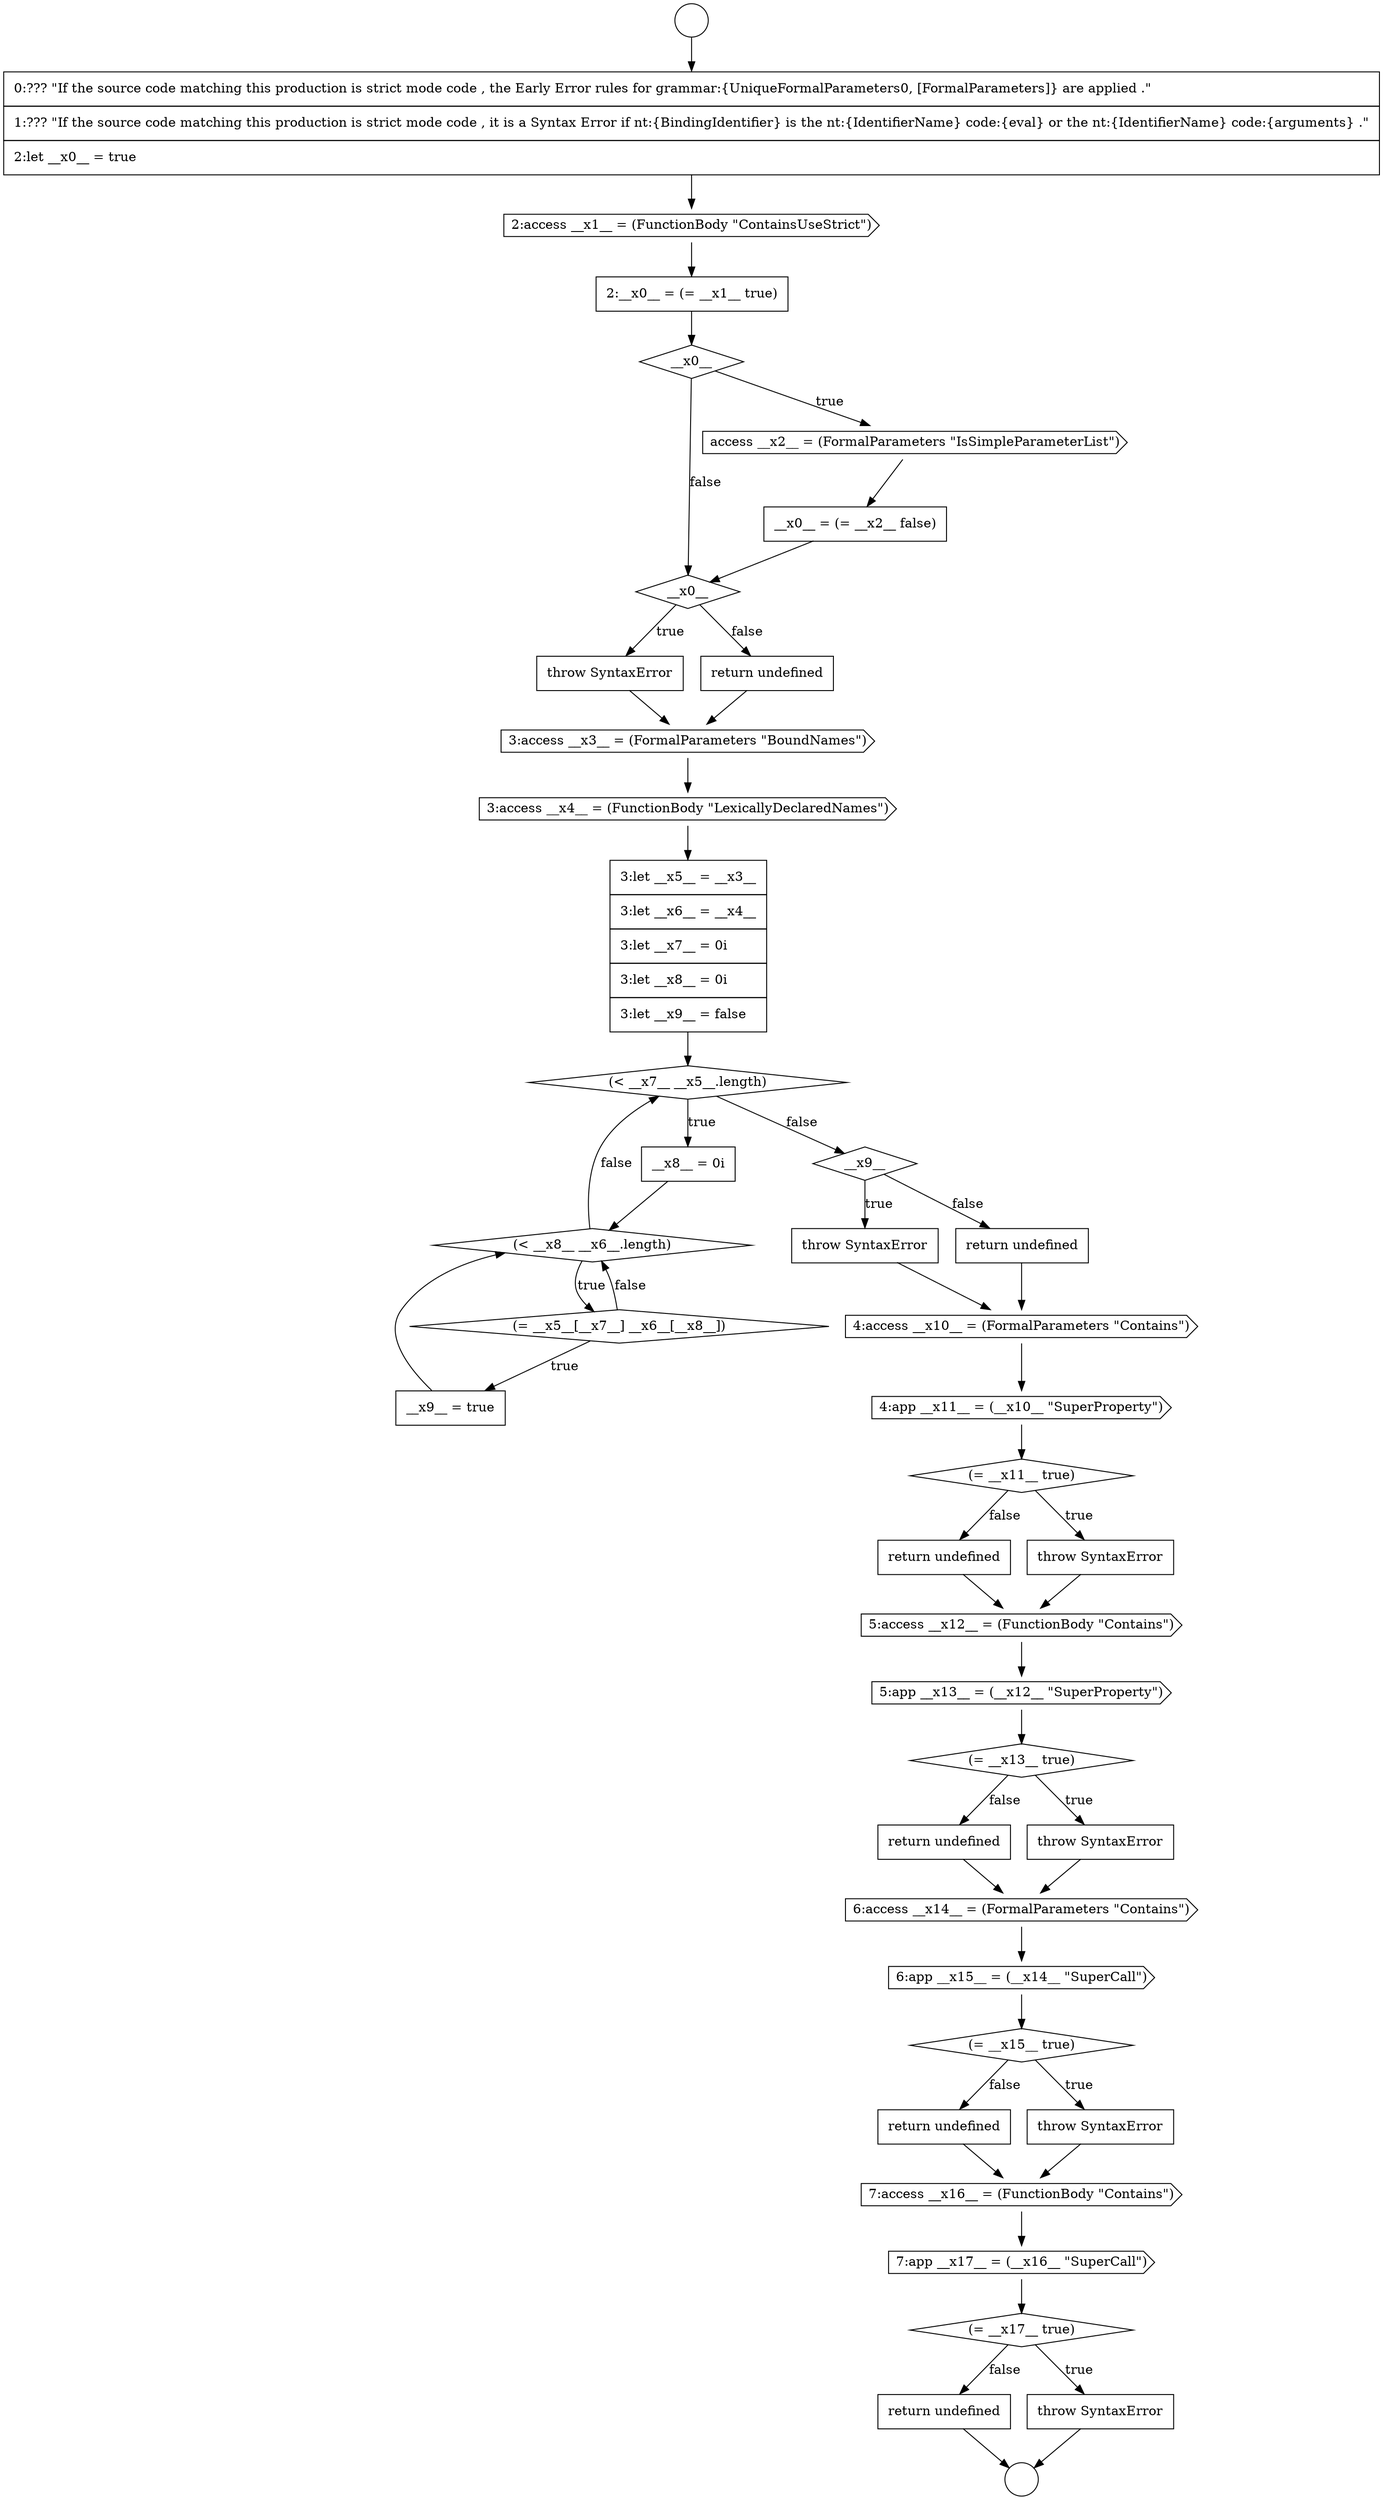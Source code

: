 digraph {
  node17751 [shape=none, margin=0, label=<<font color="black">
    <table border="0" cellborder="1" cellspacing="0" cellpadding="10">
      <tr><td align="left">return undefined</td></tr>
    </table>
  </font>> color="black" fillcolor="white" style=filled]
  node17747 [shape=diamond, label=<<font color="black">(= __x5__[__x7__] __x6__[__x8__])</font>> color="black" fillcolor="white" style=filled]
  node17752 [shape=cds, label=<<font color="black">4:access __x10__ = (FormalParameters &quot;Contains&quot;)</font>> color="black" fillcolor="white" style=filled]
  node17748 [shape=none, margin=0, label=<<font color="black">
    <table border="0" cellborder="1" cellspacing="0" cellpadding="10">
      <tr><td align="left">__x9__ = true</td></tr>
    </table>
  </font>> color="black" fillcolor="white" style=filled]
  node17737 [shape=none, margin=0, label=<<font color="black">
    <table border="0" cellborder="1" cellspacing="0" cellpadding="10">
      <tr><td align="left">__x0__ = (= __x2__ false)</td></tr>
    </table>
  </font>> color="black" fillcolor="white" style=filled]
  node17754 [shape=diamond, label=<<font color="black">(= __x11__ true)</font>> color="black" fillcolor="white" style=filled]
  node17769 [shape=diamond, label=<<font color="black">(= __x17__ true)</font>> color="black" fillcolor="white" style=filled]
  node17758 [shape=cds, label=<<font color="black">5:app __x13__ = (__x12__ &quot;SuperProperty&quot;)</font>> color="black" fillcolor="white" style=filled]
  node17768 [shape=cds, label=<<font color="black">7:app __x17__ = (__x16__ &quot;SuperCall&quot;)</font>> color="black" fillcolor="white" style=filled]
  node17750 [shape=none, margin=0, label=<<font color="black">
    <table border="0" cellborder="1" cellspacing="0" cellpadding="10">
      <tr><td align="left">throw SyntaxError</td></tr>
    </table>
  </font>> color="black" fillcolor="white" style=filled]
  node17746 [shape=diamond, label=<<font color="black">(&lt; __x8__ __x6__.length)</font>> color="black" fillcolor="white" style=filled]
  node17759 [shape=diamond, label=<<font color="black">(= __x13__ true)</font>> color="black" fillcolor="white" style=filled]
  node17771 [shape=none, margin=0, label=<<font color="black">
    <table border="0" cellborder="1" cellspacing="0" cellpadding="10">
      <tr><td align="left">return undefined</td></tr>
    </table>
  </font>> color="black" fillcolor="white" style=filled]
  node17734 [shape=none, margin=0, label=<<font color="black">
    <table border="0" cellborder="1" cellspacing="0" cellpadding="10">
      <tr><td align="left">2:__x0__ = (= __x1__ true)</td></tr>
    </table>
  </font>> color="black" fillcolor="white" style=filled]
  node17766 [shape=none, margin=0, label=<<font color="black">
    <table border="0" cellborder="1" cellspacing="0" cellpadding="10">
      <tr><td align="left">return undefined</td></tr>
    </table>
  </font>> color="black" fillcolor="white" style=filled]
  node17756 [shape=none, margin=0, label=<<font color="black">
    <table border="0" cellborder="1" cellspacing="0" cellpadding="10">
      <tr><td align="left">return undefined</td></tr>
    </table>
  </font>> color="black" fillcolor="white" style=filled]
  node17739 [shape=none, margin=0, label=<<font color="black">
    <table border="0" cellborder="1" cellspacing="0" cellpadding="10">
      <tr><td align="left">throw SyntaxError</td></tr>
    </table>
  </font>> color="black" fillcolor="white" style=filled]
  node17755 [shape=none, margin=0, label=<<font color="black">
    <table border="0" cellborder="1" cellspacing="0" cellpadding="10">
      <tr><td align="left">throw SyntaxError</td></tr>
    </table>
  </font>> color="black" fillcolor="white" style=filled]
  node17738 [shape=diamond, label=<<font color="black">__x0__</font>> color="black" fillcolor="white" style=filled]
  node17741 [shape=cds, label=<<font color="black">3:access __x3__ = (FormalParameters &quot;BoundNames&quot;)</font>> color="black" fillcolor="white" style=filled]
  node17770 [shape=none, margin=0, label=<<font color="black">
    <table border="0" cellborder="1" cellspacing="0" cellpadding="10">
      <tr><td align="left">throw SyntaxError</td></tr>
    </table>
  </font>> color="black" fillcolor="white" style=filled]
  node17742 [shape=cds, label=<<font color="black">3:access __x4__ = (FunctionBody &quot;LexicallyDeclaredNames&quot;)</font>> color="black" fillcolor="white" style=filled]
  node17735 [shape=diamond, label=<<font color="black">__x0__</font>> color="black" fillcolor="white" style=filled]
  node17763 [shape=cds, label=<<font color="black">6:app __x15__ = (__x14__ &quot;SuperCall&quot;)</font>> color="black" fillcolor="white" style=filled]
  node17761 [shape=none, margin=0, label=<<font color="black">
    <table border="0" cellborder="1" cellspacing="0" cellpadding="10">
      <tr><td align="left">return undefined</td></tr>
    </table>
  </font>> color="black" fillcolor="white" style=filled]
  node17731 [shape=circle label=" " color="black" fillcolor="white" style=filled]
  node17767 [shape=cds, label=<<font color="black">7:access __x16__ = (FunctionBody &quot;Contains&quot;)</font>> color="black" fillcolor="white" style=filled]
  node17744 [shape=diamond, label=<<font color="black">(&lt; __x7__ __x5__.length)</font>> color="black" fillcolor="white" style=filled]
  node17749 [shape=diamond, label=<<font color="black">__x9__</font>> color="black" fillcolor="white" style=filled]
  node17736 [shape=cds, label=<<font color="black">access __x2__ = (FormalParameters &quot;IsSimpleParameterList&quot;)</font>> color="black" fillcolor="white" style=filled]
  node17764 [shape=diamond, label=<<font color="black">(= __x15__ true)</font>> color="black" fillcolor="white" style=filled]
  node17762 [shape=cds, label=<<font color="black">6:access __x14__ = (FormalParameters &quot;Contains&quot;)</font>> color="black" fillcolor="white" style=filled]
  node17745 [shape=none, margin=0, label=<<font color="black">
    <table border="0" cellborder="1" cellspacing="0" cellpadding="10">
      <tr><td align="left">__x8__ = 0i</td></tr>
    </table>
  </font>> color="black" fillcolor="white" style=filled]
  node17730 [shape=circle label=" " color="black" fillcolor="white" style=filled]
  node17732 [shape=none, margin=0, label=<<font color="black">
    <table border="0" cellborder="1" cellspacing="0" cellpadding="10">
      <tr><td align="left">0:??? &quot;If the source code matching this production is strict mode code , the Early Error rules for grammar:{UniqueFormalParameters0, [FormalParameters]} are applied .&quot;</td></tr>
      <tr><td align="left">1:??? &quot;If the source code matching this production is strict mode code , it is a Syntax Error if nt:{BindingIdentifier} is the nt:{IdentifierName} code:{eval} or the nt:{IdentifierName} code:{arguments} .&quot;</td></tr>
      <tr><td align="left">2:let __x0__ = true</td></tr>
    </table>
  </font>> color="black" fillcolor="white" style=filled]
  node17733 [shape=cds, label=<<font color="black">2:access __x1__ = (FunctionBody &quot;ContainsUseStrict&quot;)</font>> color="black" fillcolor="white" style=filled]
  node17760 [shape=none, margin=0, label=<<font color="black">
    <table border="0" cellborder="1" cellspacing="0" cellpadding="10">
      <tr><td align="left">throw SyntaxError</td></tr>
    </table>
  </font>> color="black" fillcolor="white" style=filled]
  node17743 [shape=none, margin=0, label=<<font color="black">
    <table border="0" cellborder="1" cellspacing="0" cellpadding="10">
      <tr><td align="left">3:let __x5__ = __x3__</td></tr>
      <tr><td align="left">3:let __x6__ = __x4__</td></tr>
      <tr><td align="left">3:let __x7__ = 0i</td></tr>
      <tr><td align="left">3:let __x8__ = 0i</td></tr>
      <tr><td align="left">3:let __x9__ = false</td></tr>
    </table>
  </font>> color="black" fillcolor="white" style=filled]
  node17753 [shape=cds, label=<<font color="black">4:app __x11__ = (__x10__ &quot;SuperProperty&quot;)</font>> color="black" fillcolor="white" style=filled]
  node17740 [shape=none, margin=0, label=<<font color="black">
    <table border="0" cellborder="1" cellspacing="0" cellpadding="10">
      <tr><td align="left">return undefined</td></tr>
    </table>
  </font>> color="black" fillcolor="white" style=filled]
  node17757 [shape=cds, label=<<font color="black">5:access __x12__ = (FunctionBody &quot;Contains&quot;)</font>> color="black" fillcolor="white" style=filled]
  node17765 [shape=none, margin=0, label=<<font color="black">
    <table border="0" cellborder="1" cellspacing="0" cellpadding="10">
      <tr><td align="left">throw SyntaxError</td></tr>
    </table>
  </font>> color="black" fillcolor="white" style=filled]
  node17761 -> node17762 [ color="black"]
  node17742 -> node17743 [ color="black"]
  node17755 -> node17757 [ color="black"]
  node17758 -> node17759 [ color="black"]
  node17743 -> node17744 [ color="black"]
  node17730 -> node17732 [ color="black"]
  node17766 -> node17767 [ color="black"]
  node17739 -> node17741 [ color="black"]
  node17764 -> node17765 [label=<<font color="black">true</font>> color="black"]
  node17764 -> node17766 [label=<<font color="black">false</font>> color="black"]
  node17750 -> node17752 [ color="black"]
  node17736 -> node17737 [ color="black"]
  node17765 -> node17767 [ color="black"]
  node17759 -> node17760 [label=<<font color="black">true</font>> color="black"]
  node17759 -> node17761 [label=<<font color="black">false</font>> color="black"]
  node17748 -> node17746 [ color="black"]
  node17747 -> node17748 [label=<<font color="black">true</font>> color="black"]
  node17747 -> node17746 [label=<<font color="black">false</font>> color="black"]
  node17751 -> node17752 [ color="black"]
  node17771 -> node17731 [ color="black"]
  node17734 -> node17735 [ color="black"]
  node17753 -> node17754 [ color="black"]
  node17749 -> node17750 [label=<<font color="black">true</font>> color="black"]
  node17749 -> node17751 [label=<<font color="black">false</font>> color="black"]
  node17760 -> node17762 [ color="black"]
  node17756 -> node17757 [ color="black"]
  node17735 -> node17736 [label=<<font color="black">true</font>> color="black"]
  node17735 -> node17738 [label=<<font color="black">false</font>> color="black"]
  node17740 -> node17741 [ color="black"]
  node17769 -> node17770 [label=<<font color="black">true</font>> color="black"]
  node17769 -> node17771 [label=<<font color="black">false</font>> color="black"]
  node17745 -> node17746 [ color="black"]
  node17741 -> node17742 [ color="black"]
  node17752 -> node17753 [ color="black"]
  node17757 -> node17758 [ color="black"]
  node17737 -> node17738 [ color="black"]
  node17733 -> node17734 [ color="black"]
  node17768 -> node17769 [ color="black"]
  node17763 -> node17764 [ color="black"]
  node17762 -> node17763 [ color="black"]
  node17744 -> node17745 [label=<<font color="black">true</font>> color="black"]
  node17744 -> node17749 [label=<<font color="black">false</font>> color="black"]
  node17746 -> node17747 [label=<<font color="black">true</font>> color="black"]
  node17746 -> node17744 [label=<<font color="black">false</font>> color="black"]
  node17738 -> node17739 [label=<<font color="black">true</font>> color="black"]
  node17738 -> node17740 [label=<<font color="black">false</font>> color="black"]
  node17732 -> node17733 [ color="black"]
  node17767 -> node17768 [ color="black"]
  node17754 -> node17755 [label=<<font color="black">true</font>> color="black"]
  node17754 -> node17756 [label=<<font color="black">false</font>> color="black"]
  node17770 -> node17731 [ color="black"]
}
